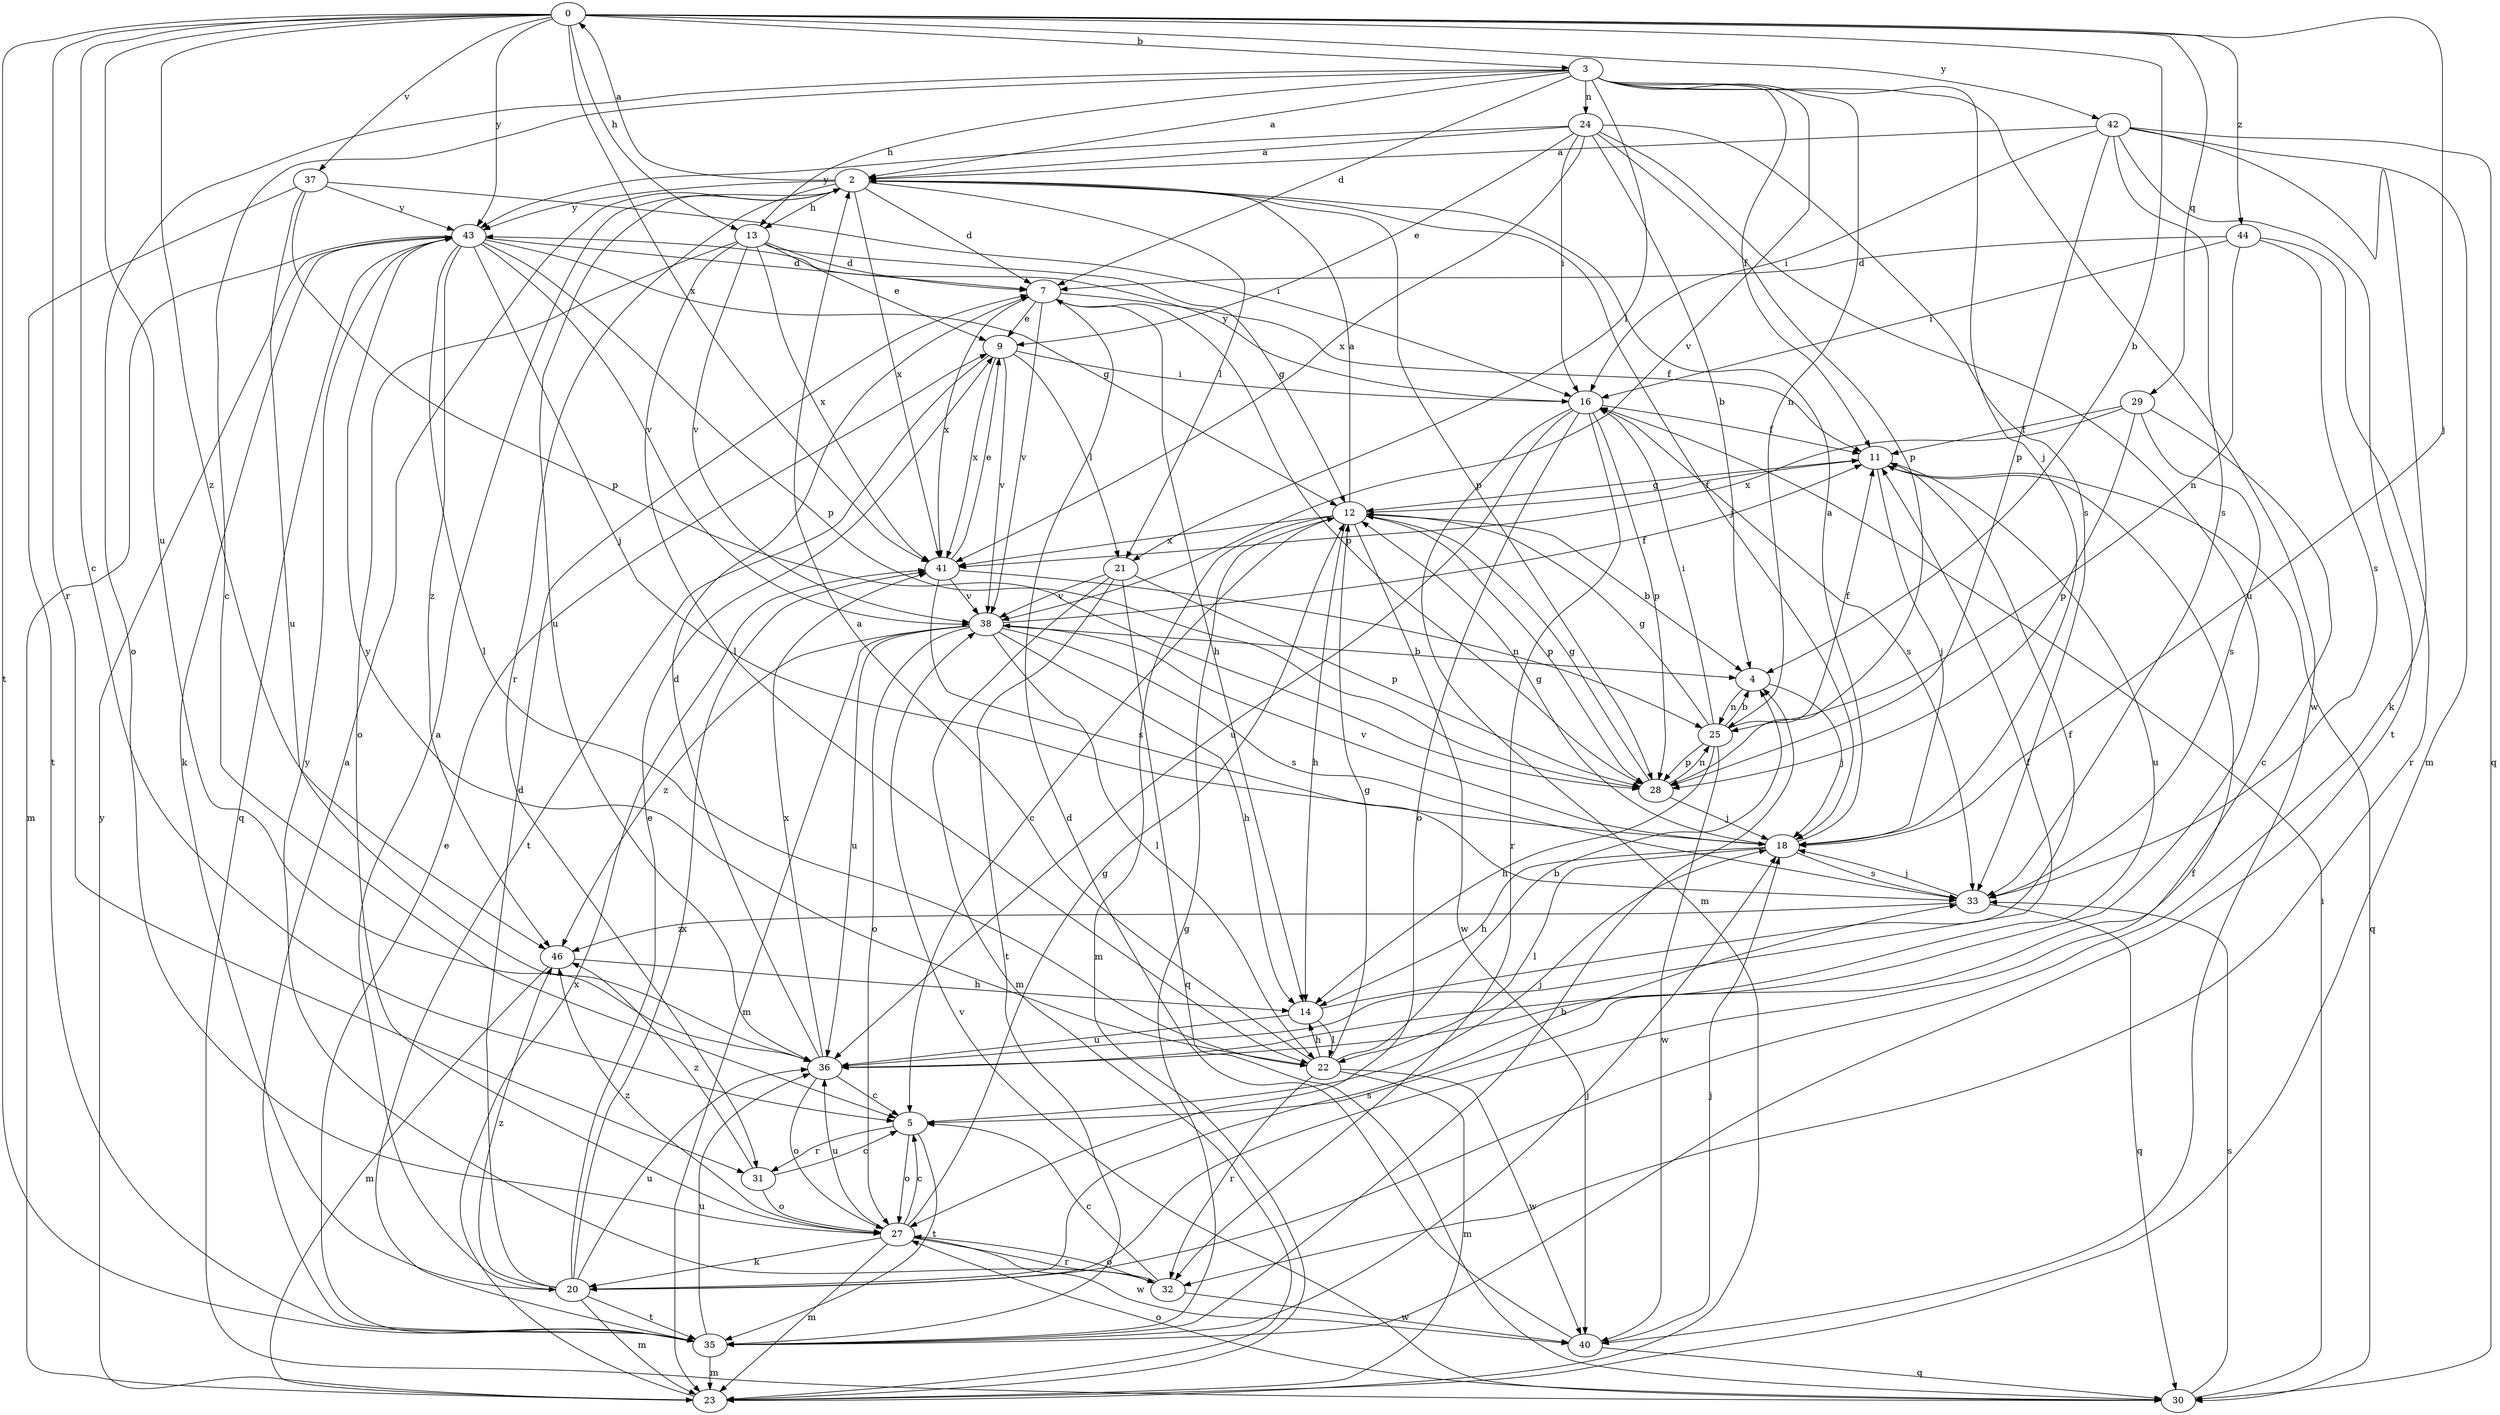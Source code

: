 strict digraph  {
0;
2;
3;
4;
5;
7;
9;
11;
12;
13;
14;
16;
18;
20;
21;
22;
23;
24;
25;
27;
28;
29;
30;
31;
32;
33;
35;
36;
37;
38;
40;
41;
42;
43;
44;
46;
0 -> 3  [label=b];
0 -> 4  [label=b];
0 -> 5  [label=c];
0 -> 13  [label=h];
0 -> 18  [label=j];
0 -> 29  [label=q];
0 -> 31  [label=r];
0 -> 35  [label=t];
0 -> 36  [label=u];
0 -> 37  [label=v];
0 -> 41  [label=x];
0 -> 42  [label=y];
0 -> 43  [label=y];
0 -> 44  [label=z];
0 -> 46  [label=z];
2 -> 0  [label=a];
2 -> 7  [label=d];
2 -> 13  [label=h];
2 -> 18  [label=j];
2 -> 21  [label=l];
2 -> 28  [label=p];
2 -> 31  [label=r];
2 -> 36  [label=u];
2 -> 41  [label=x];
2 -> 43  [label=y];
3 -> 2  [label=a];
3 -> 5  [label=c];
3 -> 7  [label=d];
3 -> 11  [label=f];
3 -> 13  [label=h];
3 -> 18  [label=j];
3 -> 21  [label=l];
3 -> 24  [label=n];
3 -> 25  [label=n];
3 -> 27  [label=o];
3 -> 38  [label=v];
3 -> 40  [label=w];
4 -> 18  [label=j];
4 -> 25  [label=n];
5 -> 18  [label=j];
5 -> 27  [label=o];
5 -> 31  [label=r];
5 -> 35  [label=t];
7 -> 9  [label=e];
7 -> 11  [label=f];
7 -> 14  [label=h];
7 -> 28  [label=p];
7 -> 38  [label=v];
7 -> 41  [label=x];
9 -> 16  [label=i];
9 -> 21  [label=l];
9 -> 35  [label=t];
9 -> 38  [label=v];
9 -> 41  [label=x];
11 -> 12  [label=g];
11 -> 18  [label=j];
11 -> 30  [label=q];
11 -> 36  [label=u];
12 -> 2  [label=a];
12 -> 4  [label=b];
12 -> 5  [label=c];
12 -> 11  [label=f];
12 -> 14  [label=h];
12 -> 23  [label=m];
12 -> 28  [label=p];
12 -> 40  [label=w];
12 -> 41  [label=x];
13 -> 7  [label=d];
13 -> 9  [label=e];
13 -> 12  [label=g];
13 -> 22  [label=l];
13 -> 27  [label=o];
13 -> 38  [label=v];
13 -> 41  [label=x];
14 -> 11  [label=f];
14 -> 22  [label=l];
14 -> 36  [label=u];
16 -> 11  [label=f];
16 -> 23  [label=m];
16 -> 27  [label=o];
16 -> 28  [label=p];
16 -> 32  [label=r];
16 -> 33  [label=s];
16 -> 36  [label=u];
16 -> 43  [label=y];
18 -> 2  [label=a];
18 -> 12  [label=g];
18 -> 14  [label=h];
18 -> 22  [label=l];
18 -> 33  [label=s];
18 -> 38  [label=v];
20 -> 2  [label=a];
20 -> 7  [label=d];
20 -> 9  [label=e];
20 -> 11  [label=f];
20 -> 23  [label=m];
20 -> 33  [label=s];
20 -> 35  [label=t];
20 -> 36  [label=u];
20 -> 41  [label=x];
20 -> 46  [label=z];
21 -> 23  [label=m];
21 -> 28  [label=p];
21 -> 30  [label=q];
21 -> 35  [label=t];
21 -> 38  [label=v];
22 -> 2  [label=a];
22 -> 4  [label=b];
22 -> 12  [label=g];
22 -> 14  [label=h];
22 -> 23  [label=m];
22 -> 32  [label=r];
22 -> 40  [label=w];
22 -> 43  [label=y];
23 -> 41  [label=x];
23 -> 43  [label=y];
24 -> 2  [label=a];
24 -> 4  [label=b];
24 -> 9  [label=e];
24 -> 16  [label=i];
24 -> 28  [label=p];
24 -> 33  [label=s];
24 -> 36  [label=u];
24 -> 41  [label=x];
24 -> 43  [label=y];
25 -> 4  [label=b];
25 -> 11  [label=f];
25 -> 12  [label=g];
25 -> 14  [label=h];
25 -> 16  [label=i];
25 -> 28  [label=p];
25 -> 40  [label=w];
27 -> 5  [label=c];
27 -> 12  [label=g];
27 -> 20  [label=k];
27 -> 23  [label=m];
27 -> 32  [label=r];
27 -> 36  [label=u];
27 -> 40  [label=w];
27 -> 46  [label=z];
28 -> 12  [label=g];
28 -> 18  [label=j];
28 -> 25  [label=n];
29 -> 5  [label=c];
29 -> 11  [label=f];
29 -> 28  [label=p];
29 -> 33  [label=s];
29 -> 41  [label=x];
30 -> 16  [label=i];
30 -> 27  [label=o];
30 -> 33  [label=s];
30 -> 38  [label=v];
31 -> 5  [label=c];
31 -> 27  [label=o];
31 -> 46  [label=z];
32 -> 5  [label=c];
32 -> 27  [label=o];
32 -> 40  [label=w];
32 -> 43  [label=y];
33 -> 18  [label=j];
33 -> 30  [label=q];
33 -> 46  [label=z];
35 -> 2  [label=a];
35 -> 4  [label=b];
35 -> 9  [label=e];
35 -> 12  [label=g];
35 -> 18  [label=j];
35 -> 23  [label=m];
35 -> 36  [label=u];
36 -> 5  [label=c];
36 -> 7  [label=d];
36 -> 11  [label=f];
36 -> 27  [label=o];
36 -> 41  [label=x];
37 -> 16  [label=i];
37 -> 28  [label=p];
37 -> 35  [label=t];
37 -> 36  [label=u];
37 -> 43  [label=y];
38 -> 4  [label=b];
38 -> 11  [label=f];
38 -> 14  [label=h];
38 -> 22  [label=l];
38 -> 23  [label=m];
38 -> 27  [label=o];
38 -> 33  [label=s];
38 -> 36  [label=u];
38 -> 46  [label=z];
40 -> 7  [label=d];
40 -> 18  [label=j];
40 -> 30  [label=q];
41 -> 9  [label=e];
41 -> 25  [label=n];
41 -> 33  [label=s];
41 -> 38  [label=v];
42 -> 2  [label=a];
42 -> 16  [label=i];
42 -> 20  [label=k];
42 -> 23  [label=m];
42 -> 28  [label=p];
42 -> 30  [label=q];
42 -> 33  [label=s];
42 -> 35  [label=t];
43 -> 7  [label=d];
43 -> 12  [label=g];
43 -> 18  [label=j];
43 -> 20  [label=k];
43 -> 22  [label=l];
43 -> 23  [label=m];
43 -> 28  [label=p];
43 -> 30  [label=q];
43 -> 38  [label=v];
43 -> 46  [label=z];
44 -> 7  [label=d];
44 -> 16  [label=i];
44 -> 25  [label=n];
44 -> 32  [label=r];
44 -> 33  [label=s];
46 -> 14  [label=h];
46 -> 23  [label=m];
}
